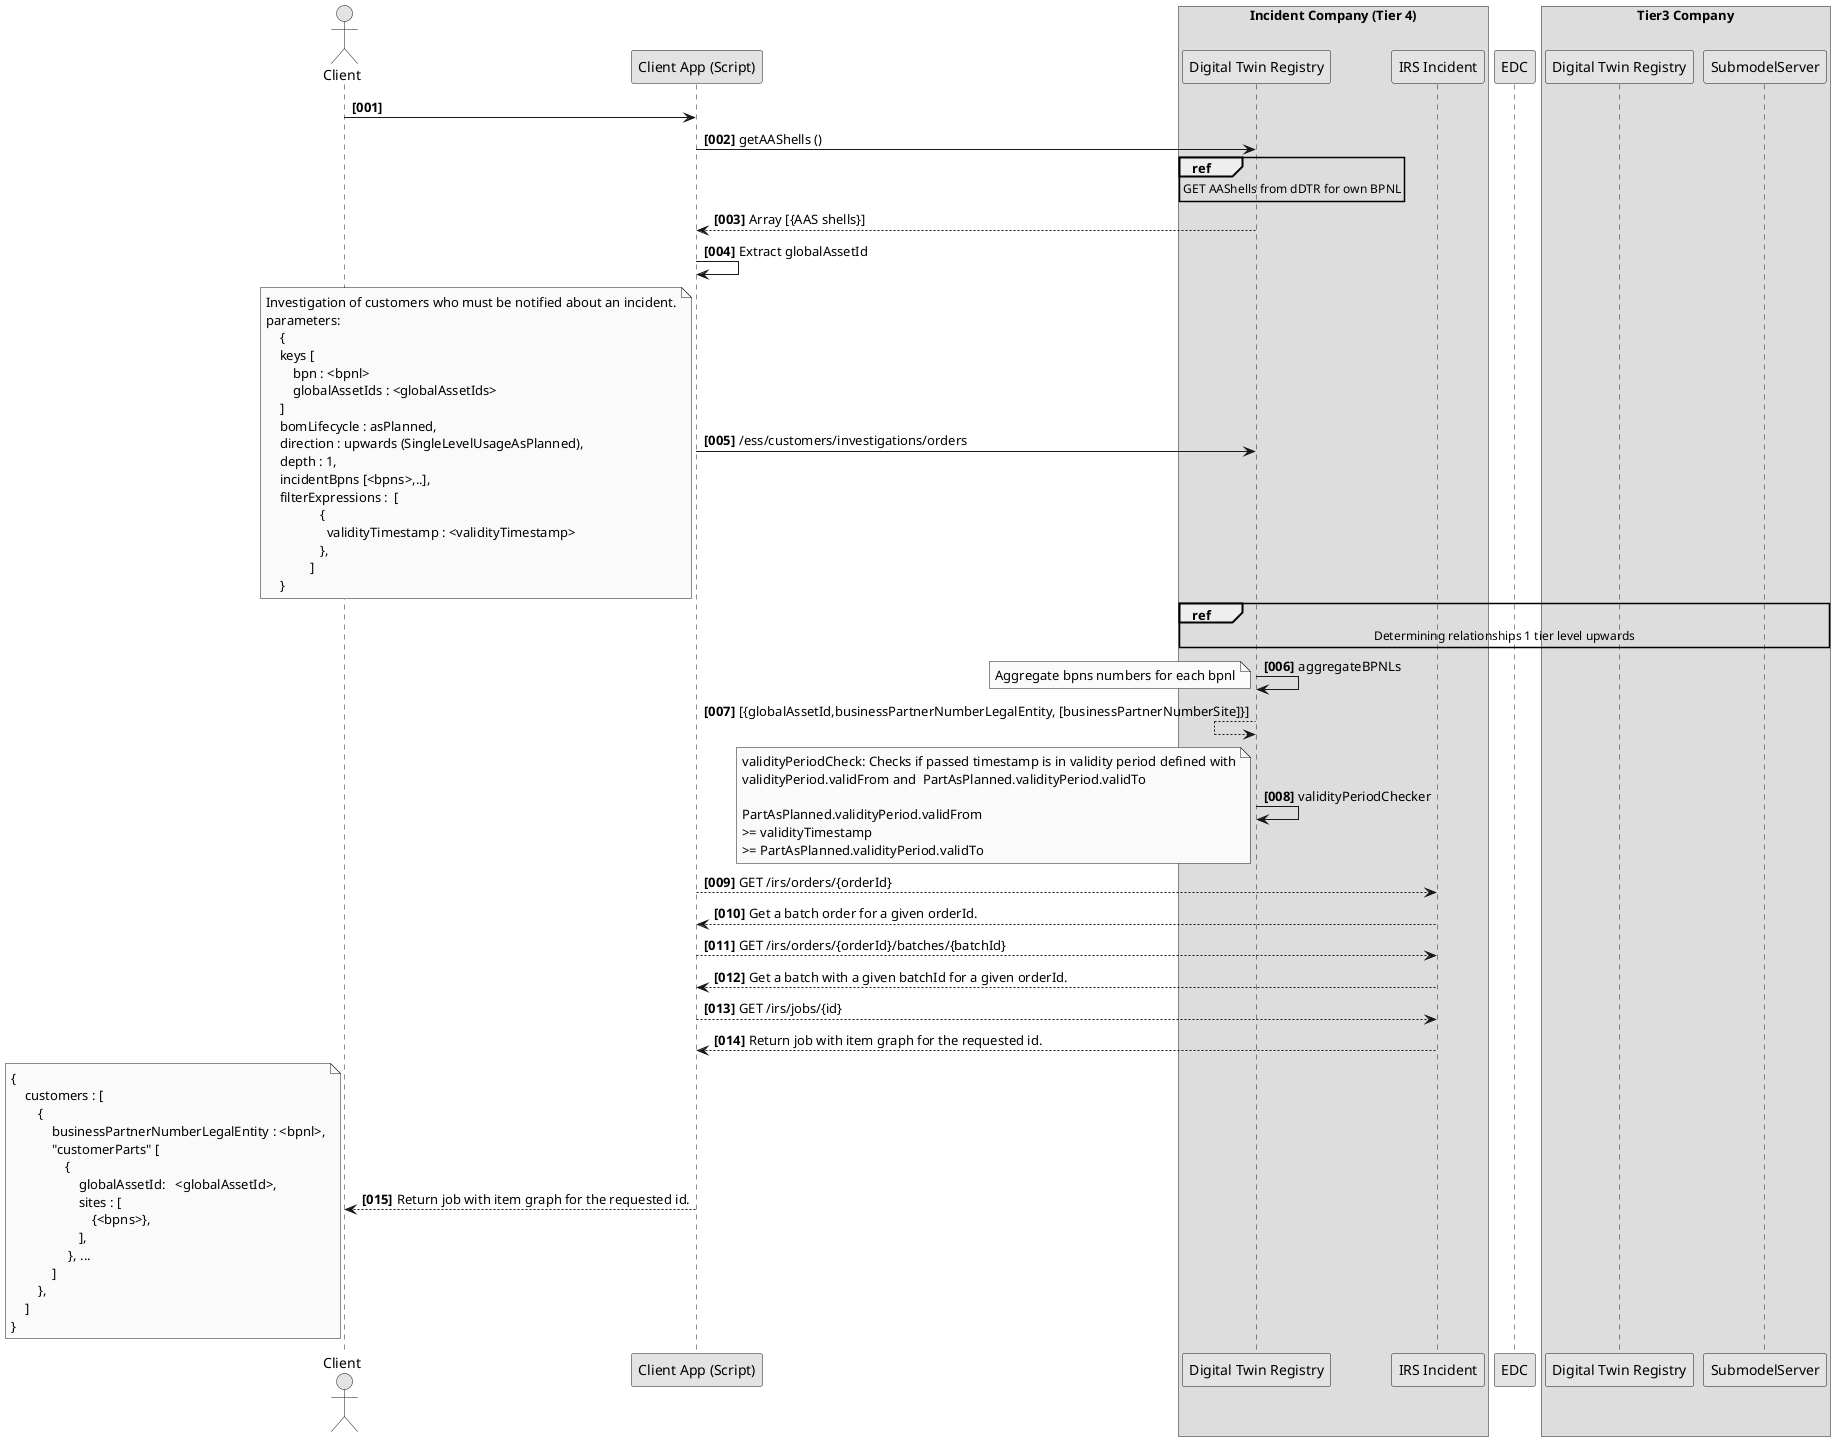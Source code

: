 @startuml
skinparam monochrome true
skinparam shadowing false
skinparam defaultFontName "Architects daughter"

autonumber "<b>[000]"

actor "Client" as User

participant "Client App (Script)" as ClientApp

box Incident Company (Tier 4)
participant "Digital Twin Registry" as dDTR_Tier_N
participant "IRS Incident" as IRS_Tier_N
end box

participant EDC

box Tier3 Company
participant "Digital Twin Registry" as dDTR_Tier_3
participant "SubmodelServer" as SubmodelServer_Tier_3

end box


User -> ClientApp
ClientApp -> dDTR_Tier_N : getAAShells ()
ref over dDTR_Tier_N
    GET AAShells from dDTR for own BPNL
end ref
ClientApp <-- dDTR_Tier_N : Array [{AAS shells}]

ClientApp -> ClientApp : Extract globalAssetId

ClientApp -> dDTR_Tier_N : /ess/customers/investigations/orders
    note left
        Investigation of customers who must be notified about an incident.
        parameters:
            {
            keys [
                bpn : <bpnl>
                globalAssetIds : <globalAssetIds>
            ]
            bomLifecycle : asPlanned,
            direction : upwards (SingleLevelUsageAsPlanned),
            depth : 1,
            incidentBpns [<bpns>,..],
            filterExpressions :  [
                        {
                          validityTimestamp : <validityTimestamp>
                        },
                     ]
            }
    end note

    ref over dDTR_Tier_N, dDTR_Tier_3, SubmodelServer_Tier_3
        Determining relationships 1 tier level upwards
    end ref

    dDTR_Tier_N -> dDTR_Tier_N : aggregateBPNLs
    note left
        Aggregate bpns numbers for each bpnl
    end note
    dDTR_Tier_N <-- dDTR_Tier_N : [{globalAssetId,businessPartnerNumberLegalEntity, [businessPartnerNumberSite]}]

    dDTR_Tier_N -> dDTR_Tier_N : validityPeriodChecker
    note left
        validityPeriodCheck: Checks if passed timestamp is in validity period defined with
        validityPeriod.validFrom and  PartAsPlanned.validityPeriod.validTo

        PartAsPlanned.validityPeriod.validFrom
        >= validityTimestamp
        >= PartAsPlanned.validityPeriod.validTo
    end note


    ClientApp --> IRS_Tier_N : GET /irs/orders/{orderId}
    ClientApp <-- IRS_Tier_N : Get a batch order for a given orderId.
    ClientApp --> IRS_Tier_N : GET /irs/orders/{orderId}/batches/{batchId}
    ClientApp <-- IRS_Tier_N : Get a batch with a given batchId for a given orderId.
    ClientApp --> IRS_Tier_N : GET /irs/jobs/{id}
    ClientApp <-- IRS_Tier_N : Return job with item graph for the requested id.
    User <-- ClientApp : Return job with item graph for the requested id.
      note left
            {
                customers : [
                    {
                        businessPartnerNumberLegalEntity : <bpnl>,
                        "customerParts" [
                            {
                                globalAssetId:   <globalAssetId>,
                                sites : [
                                    {<bpns>},
                                ],
                             }, ...
                        ]
                    },
                ]
            }
        end note
@enduml